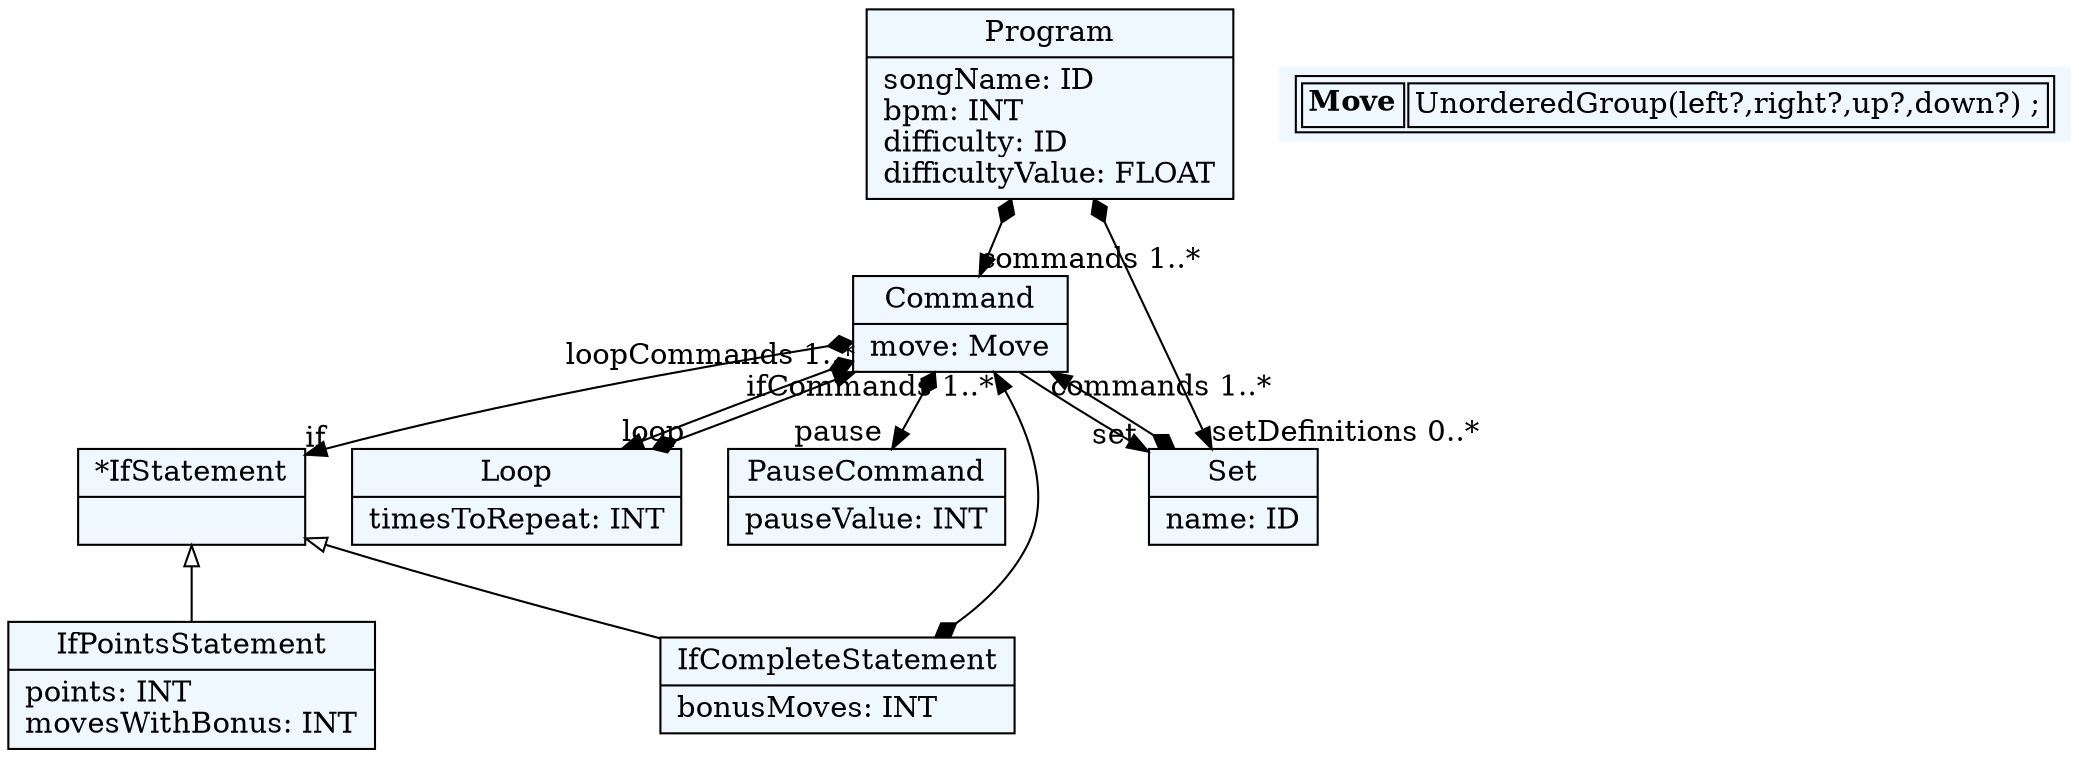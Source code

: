 
    digraph textX {
    fontname = "Bitstream Vera Sans"
    fontsize = 8
    node[
        shape=record,
        style=filled,
        fillcolor=aliceblue
    ]
    nodesep = 0.3
    edge[dir=black,arrowtail=empty]


2303833809680[ label="{Program|songName: ID\lbpm: INT\ldifficulty: ID\ldifficultyValue: FLOAT\l}"]

2303833805712[ label="{Command|move: Move\l}"]

2303833806704[ label="{*IfStatement|}"]

2303833785872[ label="{IfPointsStatement|points: INT\lmovesWithBonus: INT\l}"]

2303833810672[ label="{IfCompleteStatement|bonusMoves: INT\l}"]

2303833812656[ label="{Loop|timesToRepeat: INT\l}"]

2303833813648[ label="{Set|name: ID\l}"]

2303833783888[ label="{PauseCommand|pauseValue: INT\l}"]



2303833809680 -> 2303833813648[arrowtail=diamond, dir=both, headlabel="setDefinitions 0..*"]
2303833809680 -> 2303833805712[arrowtail=diamond, dir=both, headlabel="commands 1..*"]
2303833805712 -> 2303833806704[arrowtail=diamond, dir=both, headlabel="if "]
2303833805712 -> 2303833812656[arrowtail=diamond, dir=both, headlabel="loop "]
2303833805712 -> 2303833813648[headlabel="set "]
2303833805712 -> 2303833783888[arrowtail=diamond, dir=both, headlabel="pause "]
2303833806704 -> 2303833810672 [dir=back]
2303833806704 -> 2303833785872 [dir=back]
2303833810672 -> 2303833805712[arrowtail=diamond, dir=both, headlabel="ifCommands 1..*"]
2303833812656 -> 2303833805712[arrowtail=diamond, dir=both, headlabel="loopCommands 1..*"]
2303833813648 -> 2303833805712[arrowtail=diamond, dir=both, headlabel="commands 1..*"]
match_rules [ shape=plaintext, label=< <table>
	<tr>
		<td><b>Move</b></td><td>UnorderedGroup(left?,right?,up?,down?) ;</td>
	</tr>
</table> >]


}

